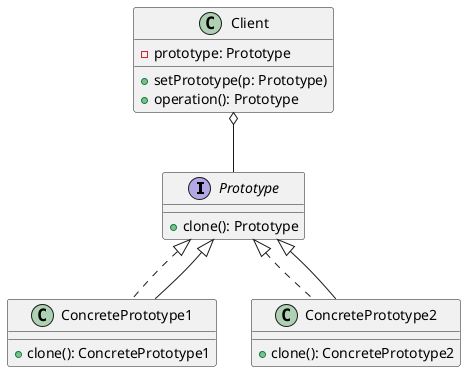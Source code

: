 @startuml

interface Prototype {
  + clone(): Prototype
}

class ConcretePrototype1 implements Prototype {
  + clone(): ConcretePrototype1
}

class ConcretePrototype2 implements Prototype {
  + clone(): ConcretePrototype2
}

class Client {
  - prototype: Prototype
  + setPrototype(p: Prototype)
  + operation(): Prototype
}

Prototype <|-- ConcretePrototype1
Prototype <|-- ConcretePrototype2
Client o-- Prototype

@enduml
